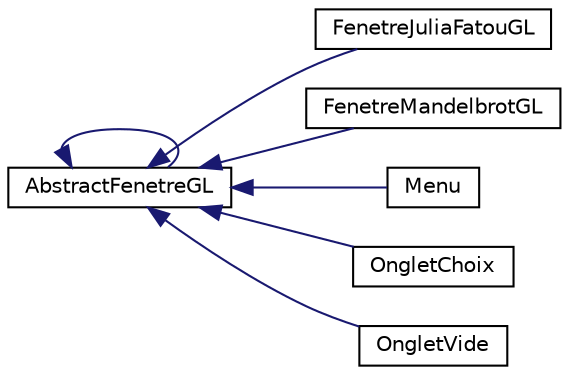 digraph "Graphe hiérarchique des classes"
{
  edge [fontname="Helvetica",fontsize="10",labelfontname="Helvetica",labelfontsize="10"];
  node [fontname="Helvetica",fontsize="10",shape=record];
  rankdir="LR";
  Node0 [label="QWidget",height=0.2,width=0.4,color="grey75", fillcolor="white", style="filled"];
  Node0 -> Node0 [dir="back",color="midnightblue",fontsize="10",style="solid",fontname="Helvetica"];
  Node0 [label="AbstractFenetreGL",height=0.2,width=0.4,color="black", fillcolor="white", style="filled",URL="$classAbstractFenetreGL.html"];
  Node0 -> Node1 [dir="back",color="midnightblue",fontsize="10",style="solid",fontname="Helvetica"];
  Node1 [label="FenetreJuliaFatouGL",height=0.2,width=0.4,color="black", fillcolor="white", style="filled",URL="$classFenetreJuliaFatouGL.html"];
  Node0 -> Node2 [dir="back",color="midnightblue",fontsize="10",style="solid",fontname="Helvetica"];
  Node2 [label="FenetreMandelbrotGL",height=0.2,width=0.4,color="black", fillcolor="white", style="filled",URL="$classFenetreMandelbrotGL.html"];
  Node0 -> Node4 [dir="back",color="midnightblue",fontsize="10",style="solid",fontname="Helvetica"];
  Node4 [label="Menu",height=0.2,width=0.4,color="black", fillcolor="white", style="filled",URL="$classMenu.html"];
  Node0 -> Node5 [dir="back",color="midnightblue",fontsize="10",style="solid",fontname="Helvetica"];
  Node5 [label="OngletChoix",height=0.2,width=0.4,color="black", fillcolor="white", style="filled",URL="$classOngletChoix.html"];
  Node0 -> Node6 [dir="back",color="midnightblue",fontsize="10",style="solid",fontname="Helvetica"];
  Node6 [label="OngletVide",height=0.2,width=0.4,color="black", fillcolor="white", style="filled",URL="$classOngletVide.html"];
}
